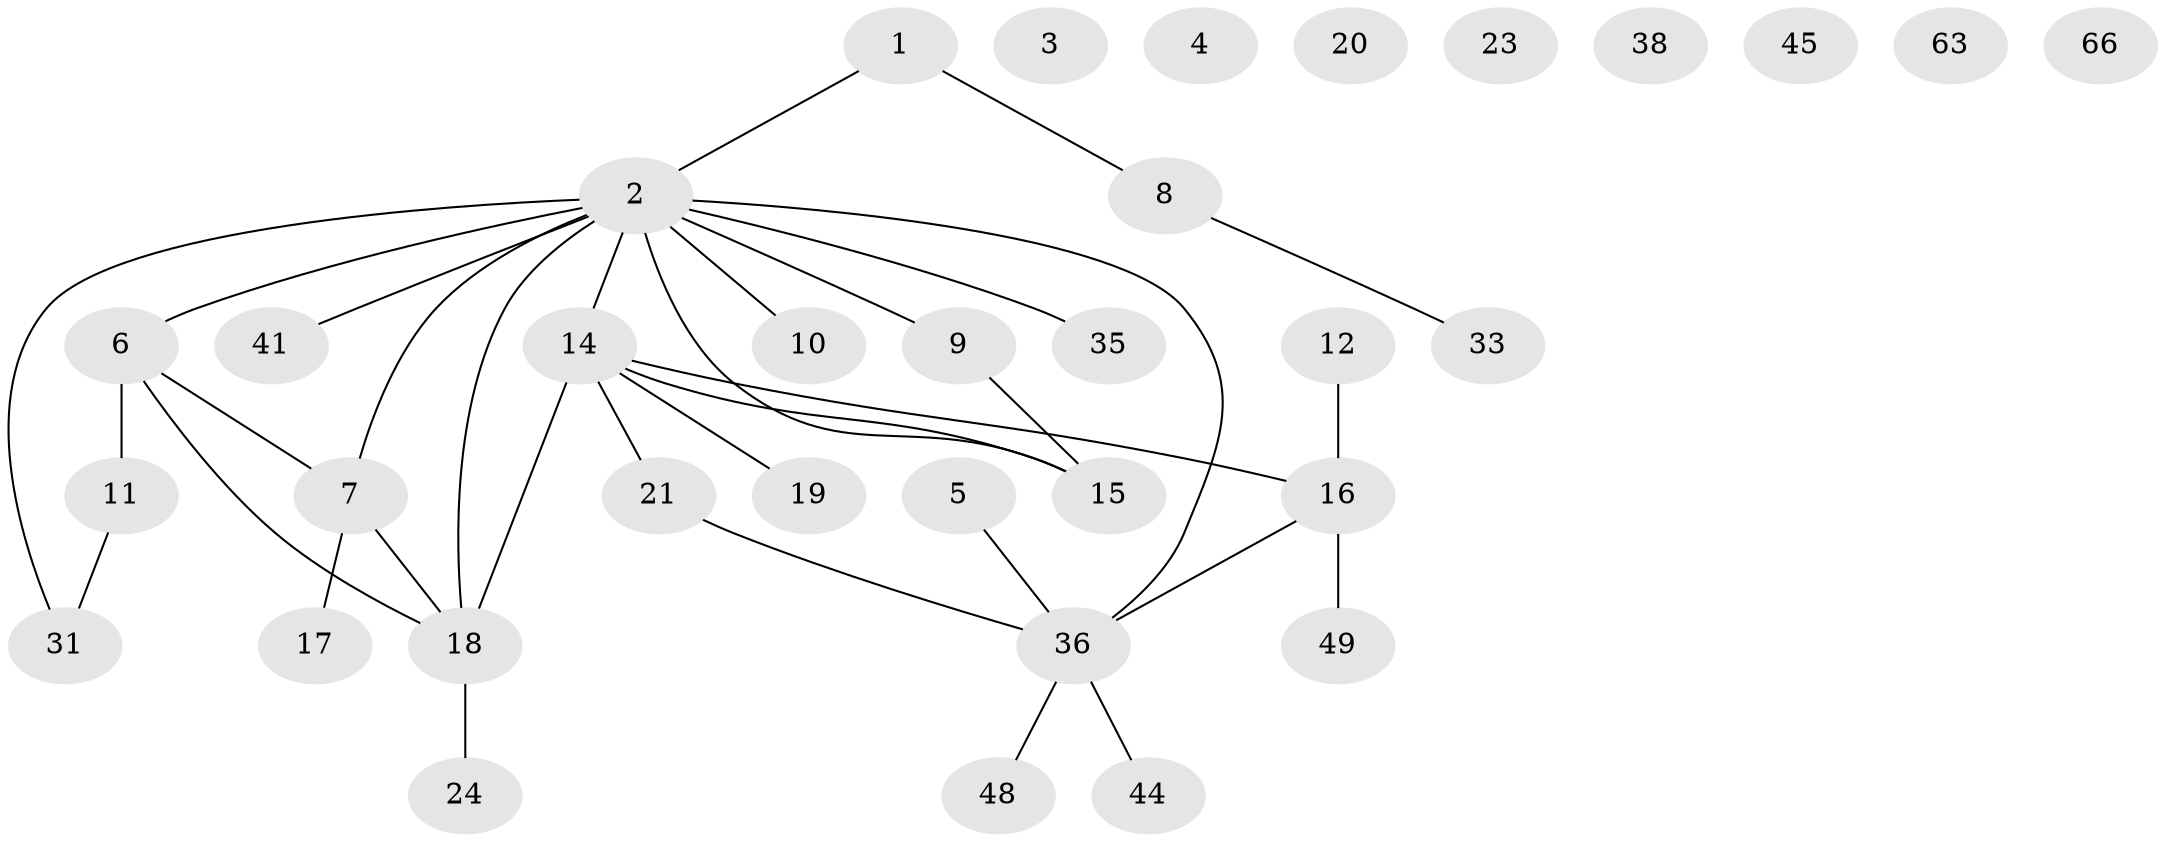 // original degree distribution, {3: 0.17647058823529413, 6: 0.014705882352941176, 0: 0.10294117647058823, 1: 0.29411764705882354, 5: 0.07352941176470588, 2: 0.27941176470588236, 4: 0.04411764705882353, 7: 0.014705882352941176}
// Generated by graph-tools (version 1.1) at 2025/13/03/09/25 04:13:05]
// undirected, 34 vertices, 34 edges
graph export_dot {
graph [start="1"]
  node [color=gray90,style=filled];
  1 [super="+47"];
  2 [super="+22+26+53"];
  3;
  4;
  5;
  6 [super="+28"];
  7 [super="+52"];
  8;
  9 [super="+29"];
  10 [super="+13"];
  11 [super="+61+37"];
  12;
  14 [super="+27+60"];
  15;
  16 [super="+43+30+34"];
  17;
  18 [super="+42"];
  19;
  20;
  21;
  23;
  24;
  31;
  33;
  35 [super="+54"];
  36 [super="+39"];
  38;
  41;
  44;
  45 [super="+46"];
  48;
  49;
  63;
  66;
  1 -- 8;
  1 -- 2;
  2 -- 31;
  2 -- 41;
  2 -- 35;
  2 -- 6;
  2 -- 7;
  2 -- 14 [weight=2];
  2 -- 15;
  2 -- 18;
  2 -- 9 [weight=2];
  2 -- 10;
  2 -- 36;
  5 -- 36;
  6 -- 7;
  6 -- 18;
  6 -- 11;
  7 -- 17;
  7 -- 18;
  8 -- 33;
  9 -- 15;
  11 -- 31;
  12 -- 16;
  14 -- 18;
  14 -- 19;
  14 -- 21;
  14 -- 15;
  14 -- 16;
  16 -- 49;
  16 -- 36;
  18 -- 24;
  21 -- 36;
  36 -- 48;
  36 -- 44;
}
